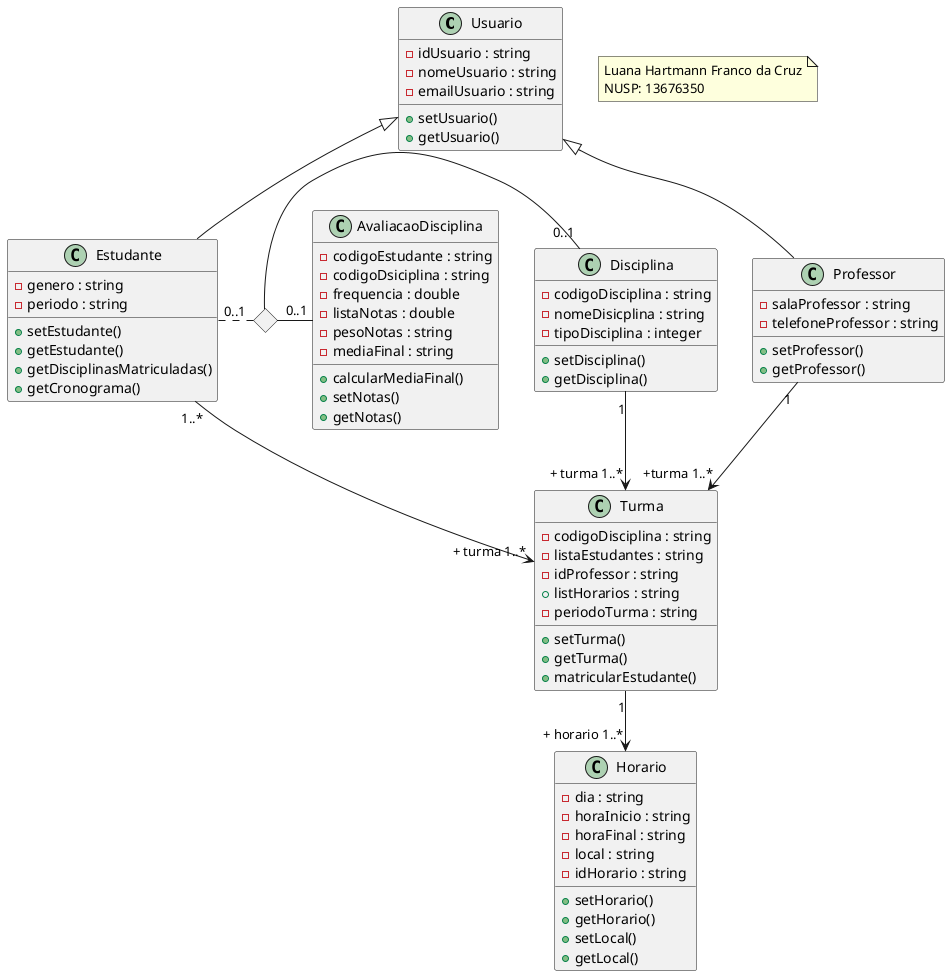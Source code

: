 @startuml primeiroUML

class Usuario {
  - idUsuario : string
  - nomeUsuario : string
  - emailUsuario : string
  + setUsuario()
  + getUsuario()
    
}
class Estudante {
  - genero : string
  - periodo : string
  + setEstudante()
  + getEstudante()
  + getDisciplinasMatriculadas()
  + getCronograma()

}

class Professor {
  - salaProfessor : string
  - telefoneProfessor : string
  + setProfessor()
  + getProfessor()
}

class Turma {
  - codigoDisciplina : string
  - listaEstudantes : string
  - idProfessor : string
  + listHorarios : string
  - periodoTurma : string
  + setTurma()
  + getTurma()
  + matricularEstudante()
}

class Horario {
  - dia : string
  - horaInicio : string
  - horaFinal : string
  - local : string
  - idHorario : string
  + setHorario()
  + getHorario()
  + setLocal()
  + getLocal()
}

class Disciplina {
  - codigoDisciplina : string
  - nomeDisicplina : string
  - tipoDisciplina : integer
  + setDisciplina()
  + getDisciplina()
}

class AvaliacaoDisciplina {
  - codigoEstudante : string
  - codigoDsiciplina : string
  - frequencia : double
  - listaNotas : double
  - pesoNotas : string
  - mediaFinal : string
  + calcularMediaFinal()
  + setNotas()
  + getNotas()
}

Usuario <|-- Professor
Usuario <|-- Estudante
Estudante "1..*"-->"+ turma 1..*" Turma
Professor "1" --> "+turma 1..*" Turma
Turma "1"-->"+ horario 1..*" Horario
Disciplina "1"-->"+ turma 1..*" Turma

<> diamond
Estudante "0..1". diamond
diamond - "0..1" Disciplina
diamond - "0..1" AvaliacaoDisciplina

' Nota 
note as N
    Luana Hartmann Franco da Cruz
    NUSP: 13676350
end note

@enduml